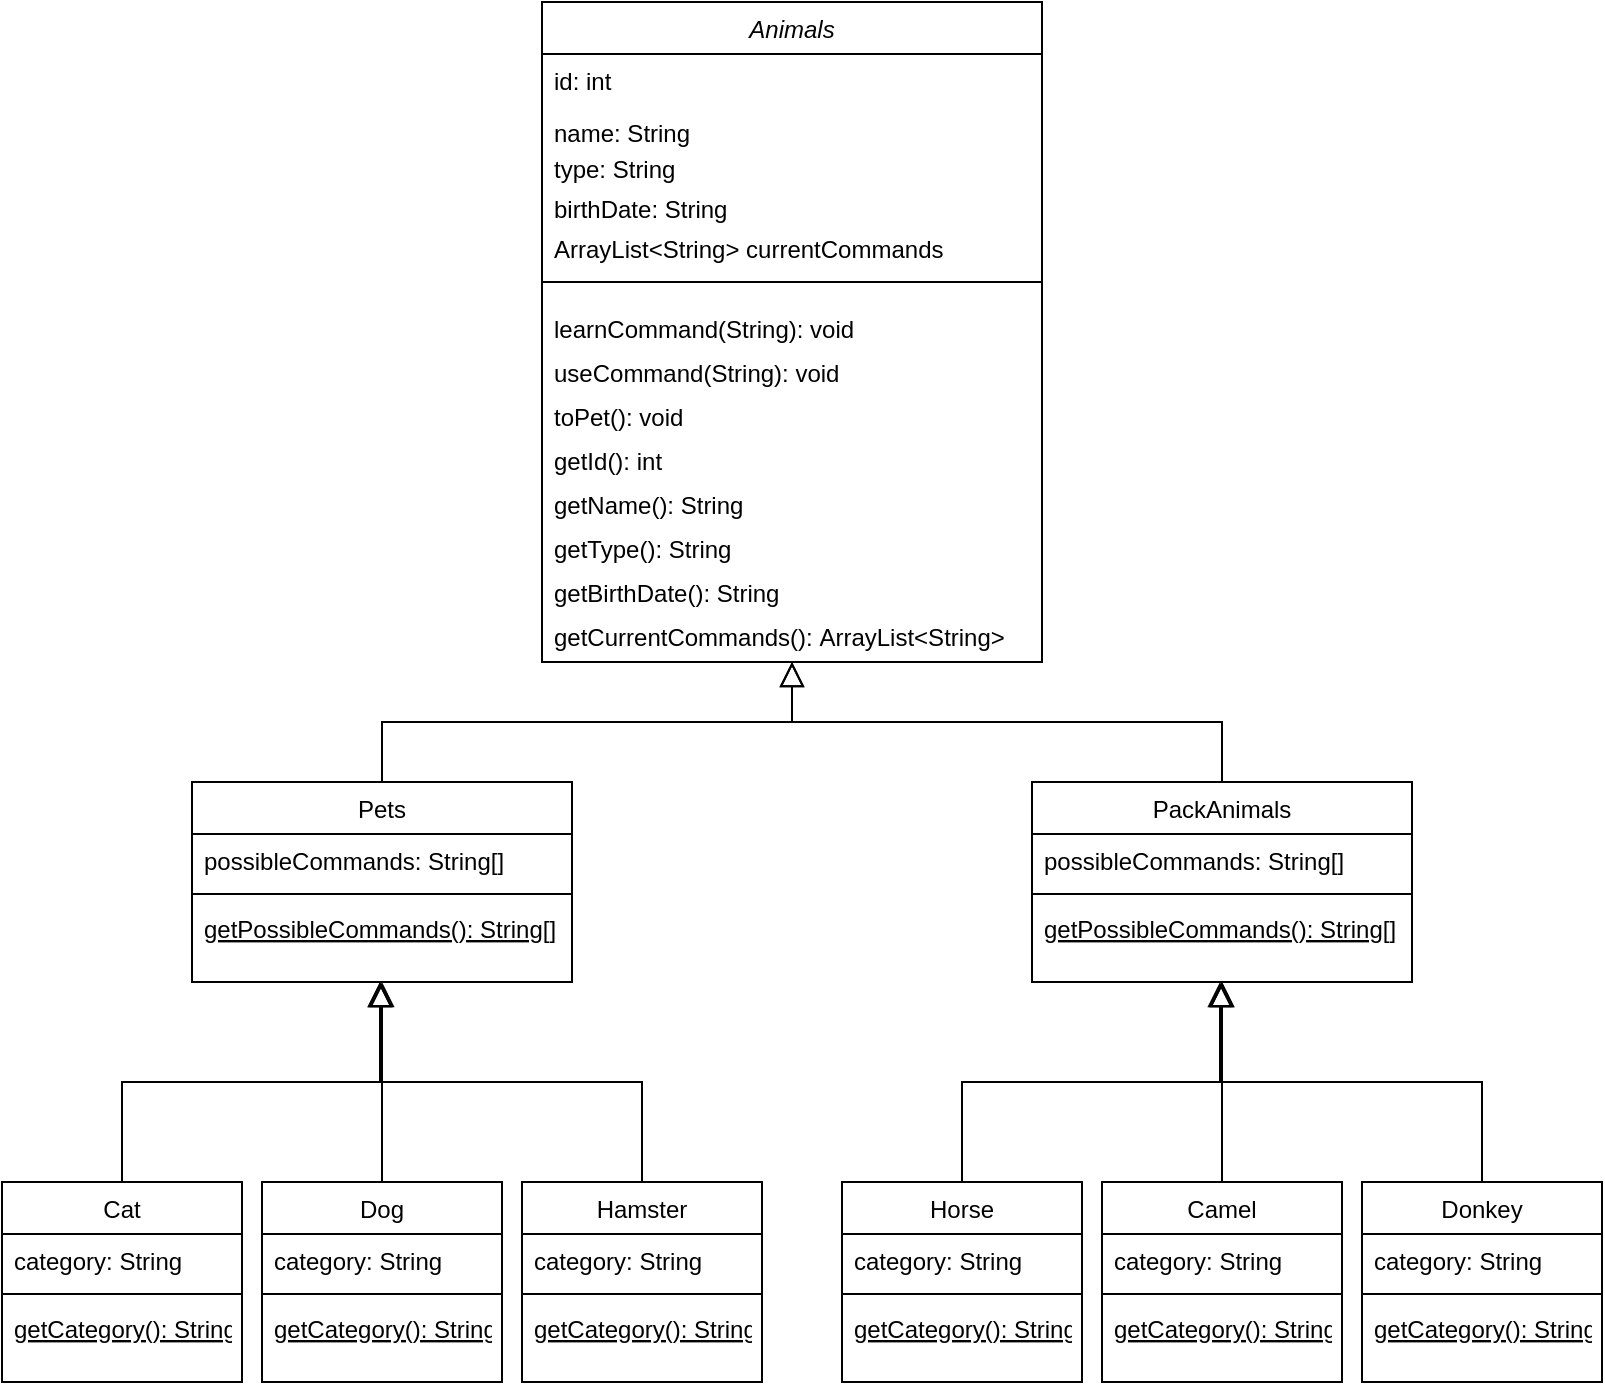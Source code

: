 <mxfile version="22.0.8" type="device">
  <diagram id="C5RBs43oDa-KdzZeNtuy" name="Page-1">
    <mxGraphModel dx="1386" dy="791" grid="1" gridSize="10" guides="1" tooltips="1" connect="1" arrows="1" fold="1" page="1" pageScale="1" pageWidth="827" pageHeight="1169" math="0" shadow="0">
      <root>
        <mxCell id="WIyWlLk6GJQsqaUBKTNV-0" />
        <mxCell id="WIyWlLk6GJQsqaUBKTNV-1" parent="WIyWlLk6GJQsqaUBKTNV-0" />
        <mxCell id="zkfFHV4jXpPFQw0GAbJ--0" value="Animals" style="swimlane;fontStyle=2;align=center;verticalAlign=top;childLayout=stackLayout;horizontal=1;startSize=26;horizontalStack=0;resizeParent=1;resizeLast=0;collapsible=1;marginBottom=0;rounded=0;shadow=0;strokeWidth=1;" parent="WIyWlLk6GJQsqaUBKTNV-1" vertex="1">
          <mxGeometry x="280" y="140" width="250" height="330" as="geometry">
            <mxRectangle x="230" y="140" width="160" height="26" as="alternateBounds" />
          </mxGeometry>
        </mxCell>
        <mxCell id="zkfFHV4jXpPFQw0GAbJ--1" value="id: int" style="text;align=left;verticalAlign=top;spacingLeft=4;spacingRight=4;overflow=hidden;rotatable=0;points=[[0,0.5],[1,0.5]];portConstraint=eastwest;" parent="zkfFHV4jXpPFQw0GAbJ--0" vertex="1">
          <mxGeometry y="26" width="250" height="26" as="geometry" />
        </mxCell>
        <mxCell id="zkfFHV4jXpPFQw0GAbJ--2" value="name: String" style="text;align=left;verticalAlign=top;spacingLeft=4;spacingRight=4;overflow=hidden;rotatable=0;points=[[0,0.5],[1,0.5]];portConstraint=eastwest;rounded=0;shadow=0;html=0;" parent="zkfFHV4jXpPFQw0GAbJ--0" vertex="1">
          <mxGeometry y="52" width="250" height="18" as="geometry" />
        </mxCell>
        <mxCell id="zkfFHV4jXpPFQw0GAbJ--3" value="type: String" style="text;align=left;verticalAlign=top;spacingLeft=4;spacingRight=4;overflow=hidden;rotatable=0;points=[[0,0.5],[1,0.5]];portConstraint=eastwest;rounded=0;shadow=0;html=0;" parent="zkfFHV4jXpPFQw0GAbJ--0" vertex="1">
          <mxGeometry y="70" width="250" height="20" as="geometry" />
        </mxCell>
        <mxCell id="0BoVAX0svBMtGABTC3em-0" value="birthDate: String" style="text;align=left;verticalAlign=top;spacingLeft=4;spacingRight=4;overflow=hidden;rotatable=0;points=[[0,0.5],[1,0.5]];portConstraint=eastwest;rounded=0;shadow=0;html=0;" vertex="1" parent="zkfFHV4jXpPFQw0GAbJ--0">
          <mxGeometry y="90" width="250" height="20" as="geometry" />
        </mxCell>
        <mxCell id="0BoVAX0svBMtGABTC3em-6" value="ArrayList&lt;String&gt; currentCommands" style="text;align=left;verticalAlign=top;spacingLeft=4;spacingRight=4;overflow=hidden;rotatable=0;points=[[0,0.5],[1,0.5]];portConstraint=eastwest;rounded=0;shadow=0;html=0;" vertex="1" parent="zkfFHV4jXpPFQw0GAbJ--0">
          <mxGeometry y="110" width="250" height="20" as="geometry" />
        </mxCell>
        <mxCell id="zkfFHV4jXpPFQw0GAbJ--4" value="" style="line;html=1;strokeWidth=1;align=left;verticalAlign=middle;spacingTop=-1;spacingLeft=3;spacingRight=3;rotatable=0;labelPosition=right;points=[];portConstraint=eastwest;" parent="zkfFHV4jXpPFQw0GAbJ--0" vertex="1">
          <mxGeometry y="130" width="250" height="20" as="geometry" />
        </mxCell>
        <mxCell id="zkfFHV4jXpPFQw0GAbJ--5" value="learnCommand(String): void" style="text;align=left;verticalAlign=top;spacingLeft=4;spacingRight=4;overflow=hidden;rotatable=0;points=[[0,0.5],[1,0.5]];portConstraint=eastwest;" parent="zkfFHV4jXpPFQw0GAbJ--0" vertex="1">
          <mxGeometry y="150" width="250" height="22" as="geometry" />
        </mxCell>
        <mxCell id="0BoVAX0svBMtGABTC3em-1" value="useCommand(String): void" style="text;align=left;verticalAlign=top;spacingLeft=4;spacingRight=4;overflow=hidden;rotatable=0;points=[[0,0.5],[1,0.5]];portConstraint=eastwest;" vertex="1" parent="zkfFHV4jXpPFQw0GAbJ--0">
          <mxGeometry y="172" width="250" height="22" as="geometry" />
        </mxCell>
        <mxCell id="0BoVAX0svBMtGABTC3em-2" value="toPet(): void" style="text;align=left;verticalAlign=top;spacingLeft=4;spacingRight=4;overflow=hidden;rotatable=0;points=[[0,0.5],[1,0.5]];portConstraint=eastwest;" vertex="1" parent="zkfFHV4jXpPFQw0GAbJ--0">
          <mxGeometry y="194" width="250" height="22" as="geometry" />
        </mxCell>
        <mxCell id="0BoVAX0svBMtGABTC3em-3" value="getId(): int" style="text;align=left;verticalAlign=top;spacingLeft=4;spacingRight=4;overflow=hidden;rotatable=0;points=[[0,0.5],[1,0.5]];portConstraint=eastwest;" vertex="1" parent="zkfFHV4jXpPFQw0GAbJ--0">
          <mxGeometry y="216" width="250" height="22" as="geometry" />
        </mxCell>
        <mxCell id="0BoVAX0svBMtGABTC3em-4" value="getName(): String" style="text;align=left;verticalAlign=top;spacingLeft=4;spacingRight=4;overflow=hidden;rotatable=0;points=[[0,0.5],[1,0.5]];portConstraint=eastwest;" vertex="1" parent="zkfFHV4jXpPFQw0GAbJ--0">
          <mxGeometry y="238" width="250" height="22" as="geometry" />
        </mxCell>
        <mxCell id="0BoVAX0svBMtGABTC3em-7" value="getType(): String" style="text;align=left;verticalAlign=top;spacingLeft=4;spacingRight=4;overflow=hidden;rotatable=0;points=[[0,0.5],[1,0.5]];portConstraint=eastwest;" vertex="1" parent="zkfFHV4jXpPFQw0GAbJ--0">
          <mxGeometry y="260" width="250" height="22" as="geometry" />
        </mxCell>
        <mxCell id="0BoVAX0svBMtGABTC3em-8" value="getBirthDate(): String" style="text;align=left;verticalAlign=top;spacingLeft=4;spacingRight=4;overflow=hidden;rotatable=0;points=[[0,0.5],[1,0.5]];portConstraint=eastwest;" vertex="1" parent="zkfFHV4jXpPFQw0GAbJ--0">
          <mxGeometry y="282" width="250" height="22" as="geometry" />
        </mxCell>
        <mxCell id="0BoVAX0svBMtGABTC3em-9" value="getCurrentCommands(): ArrayList&lt;String&gt;" style="text;align=left;verticalAlign=top;spacingLeft=4;spacingRight=4;overflow=hidden;rotatable=0;points=[[0,0.5],[1,0.5]];portConstraint=eastwest;" vertex="1" parent="zkfFHV4jXpPFQw0GAbJ--0">
          <mxGeometry y="304" width="250" height="22" as="geometry" />
        </mxCell>
        <mxCell id="zkfFHV4jXpPFQw0GAbJ--6" value="Pets" style="swimlane;fontStyle=0;align=center;verticalAlign=top;childLayout=stackLayout;horizontal=1;startSize=26;horizontalStack=0;resizeParent=1;resizeLast=0;collapsible=1;marginBottom=0;rounded=0;shadow=0;strokeWidth=1;" parent="WIyWlLk6GJQsqaUBKTNV-1" vertex="1">
          <mxGeometry x="105" y="530" width="190" height="100" as="geometry">
            <mxRectangle x="130" y="380" width="160" height="26" as="alternateBounds" />
          </mxGeometry>
        </mxCell>
        <mxCell id="zkfFHV4jXpPFQw0GAbJ--7" value="possibleCommands: String[]" style="text;align=left;verticalAlign=top;spacingLeft=4;spacingRight=4;overflow=hidden;rotatable=0;points=[[0,0.5],[1,0.5]];portConstraint=eastwest;" parent="zkfFHV4jXpPFQw0GAbJ--6" vertex="1">
          <mxGeometry y="26" width="190" height="26" as="geometry" />
        </mxCell>
        <mxCell id="zkfFHV4jXpPFQw0GAbJ--9" value="" style="line;html=1;strokeWidth=1;align=left;verticalAlign=middle;spacingTop=-1;spacingLeft=3;spacingRight=3;rotatable=0;labelPosition=right;points=[];portConstraint=eastwest;" parent="zkfFHV4jXpPFQw0GAbJ--6" vertex="1">
          <mxGeometry y="52" width="190" height="8" as="geometry" />
        </mxCell>
        <mxCell id="zkfFHV4jXpPFQw0GAbJ--10" value="getPossibleCommands(): String[]" style="text;align=left;verticalAlign=top;spacingLeft=4;spacingRight=4;overflow=hidden;rotatable=0;points=[[0,0.5],[1,0.5]];portConstraint=eastwest;fontStyle=4" parent="zkfFHV4jXpPFQw0GAbJ--6" vertex="1">
          <mxGeometry y="60" width="190" height="26" as="geometry" />
        </mxCell>
        <mxCell id="zkfFHV4jXpPFQw0GAbJ--12" value="" style="endArrow=block;endSize=10;endFill=0;shadow=0;strokeWidth=1;rounded=0;edgeStyle=elbowEdgeStyle;elbow=vertical;" parent="WIyWlLk6GJQsqaUBKTNV-1" source="zkfFHV4jXpPFQw0GAbJ--6" target="zkfFHV4jXpPFQw0GAbJ--0" edge="1">
          <mxGeometry width="160" relative="1" as="geometry">
            <mxPoint x="200" y="333" as="sourcePoint" />
            <mxPoint x="200" y="333" as="targetPoint" />
          </mxGeometry>
        </mxCell>
        <mxCell id="zkfFHV4jXpPFQw0GAbJ--16" value="" style="endArrow=block;endSize=10;endFill=0;shadow=0;strokeWidth=1;rounded=0;edgeStyle=elbowEdgeStyle;elbow=vertical;exitX=0.5;exitY=0;exitDx=0;exitDy=0;" parent="WIyWlLk6GJQsqaUBKTNV-1" source="0BoVAX0svBMtGABTC3em-10" target="zkfFHV4jXpPFQw0GAbJ--0" edge="1">
          <mxGeometry width="160" relative="1" as="geometry">
            <mxPoint x="580" y="530" as="sourcePoint" />
            <mxPoint x="310" y="401" as="targetPoint" />
          </mxGeometry>
        </mxCell>
        <mxCell id="0BoVAX0svBMtGABTC3em-10" value="PackAnimals" style="swimlane;fontStyle=0;align=center;verticalAlign=top;childLayout=stackLayout;horizontal=1;startSize=26;horizontalStack=0;resizeParent=1;resizeLast=0;collapsible=1;marginBottom=0;rounded=0;shadow=0;strokeWidth=1;" vertex="1" parent="WIyWlLk6GJQsqaUBKTNV-1">
          <mxGeometry x="525" y="530" width="190" height="100" as="geometry">
            <mxRectangle x="130" y="380" width="160" height="26" as="alternateBounds" />
          </mxGeometry>
        </mxCell>
        <mxCell id="0BoVAX0svBMtGABTC3em-11" value="possibleCommands: String[]" style="text;align=left;verticalAlign=top;spacingLeft=4;spacingRight=4;overflow=hidden;rotatable=0;points=[[0,0.5],[1,0.5]];portConstraint=eastwest;" vertex="1" parent="0BoVAX0svBMtGABTC3em-10">
          <mxGeometry y="26" width="190" height="26" as="geometry" />
        </mxCell>
        <mxCell id="0BoVAX0svBMtGABTC3em-12" value="" style="line;html=1;strokeWidth=1;align=left;verticalAlign=middle;spacingTop=-1;spacingLeft=3;spacingRight=3;rotatable=0;labelPosition=right;points=[];portConstraint=eastwest;" vertex="1" parent="0BoVAX0svBMtGABTC3em-10">
          <mxGeometry y="52" width="190" height="8" as="geometry" />
        </mxCell>
        <mxCell id="0BoVAX0svBMtGABTC3em-13" value="getPossibleCommands(): String[]" style="text;align=left;verticalAlign=top;spacingLeft=4;spacingRight=4;overflow=hidden;rotatable=0;points=[[0,0.5],[1,0.5]];portConstraint=eastwest;fontStyle=4" vertex="1" parent="0BoVAX0svBMtGABTC3em-10">
          <mxGeometry y="60" width="190" height="26" as="geometry" />
        </mxCell>
        <mxCell id="0BoVAX0svBMtGABTC3em-14" value="" style="endArrow=block;endSize=10;endFill=0;shadow=0;strokeWidth=1;rounded=0;edgeStyle=elbowEdgeStyle;elbow=vertical;entryX=0.5;entryY=1;entryDx=0;entryDy=0;exitX=0.5;exitY=0;exitDx=0;exitDy=0;" edge="1" parent="WIyWlLk6GJQsqaUBKTNV-1" source="0BoVAX0svBMtGABTC3em-20" target="zkfFHV4jXpPFQw0GAbJ--6">
          <mxGeometry width="160" relative="1" as="geometry">
            <mxPoint x="240" y="670" as="sourcePoint" />
            <mxPoint x="239" y="630" as="targetPoint" />
            <Array as="points">
              <mxPoint x="180" y="670" />
            </Array>
          </mxGeometry>
        </mxCell>
        <mxCell id="0BoVAX0svBMtGABTC3em-15" value="" style="endArrow=block;endSize=10;endFill=0;shadow=0;strokeWidth=1;rounded=0;edgeStyle=elbowEdgeStyle;elbow=vertical;exitX=0.5;exitY=0;exitDx=0;exitDy=0;" edge="1" parent="WIyWlLk6GJQsqaUBKTNV-1" source="0BoVAX0svBMtGABTC3em-32">
          <mxGeometry width="160" relative="1" as="geometry">
            <mxPoint x="621" y="670" as="sourcePoint" />
            <mxPoint x="620" y="630" as="targetPoint" />
            <Array as="points">
              <mxPoint x="561" y="670" />
            </Array>
          </mxGeometry>
        </mxCell>
        <mxCell id="0BoVAX0svBMtGABTC3em-16" value="Cat" style="swimlane;fontStyle=0;align=center;verticalAlign=top;childLayout=stackLayout;horizontal=1;startSize=26;horizontalStack=0;resizeParent=1;resizeLast=0;collapsible=1;marginBottom=0;rounded=0;shadow=0;strokeWidth=1;" vertex="1" parent="WIyWlLk6GJQsqaUBKTNV-1">
          <mxGeometry x="10" y="730" width="120" height="100" as="geometry">
            <mxRectangle x="130" y="380" width="160" height="26" as="alternateBounds" />
          </mxGeometry>
        </mxCell>
        <mxCell id="0BoVAX0svBMtGABTC3em-17" value="category: String" style="text;align=left;verticalAlign=top;spacingLeft=4;spacingRight=4;overflow=hidden;rotatable=0;points=[[0,0.5],[1,0.5]];portConstraint=eastwest;" vertex="1" parent="0BoVAX0svBMtGABTC3em-16">
          <mxGeometry y="26" width="120" height="26" as="geometry" />
        </mxCell>
        <mxCell id="0BoVAX0svBMtGABTC3em-18" value="" style="line;html=1;strokeWidth=1;align=left;verticalAlign=middle;spacingTop=-1;spacingLeft=3;spacingRight=3;rotatable=0;labelPosition=right;points=[];portConstraint=eastwest;" vertex="1" parent="0BoVAX0svBMtGABTC3em-16">
          <mxGeometry y="52" width="120" height="8" as="geometry" />
        </mxCell>
        <mxCell id="0BoVAX0svBMtGABTC3em-19" value="getCategory(): String" style="text;align=left;verticalAlign=top;spacingLeft=4;spacingRight=4;overflow=hidden;rotatable=0;points=[[0,0.5],[1,0.5]];portConstraint=eastwest;fontStyle=4" vertex="1" parent="0BoVAX0svBMtGABTC3em-16">
          <mxGeometry y="60" width="120" height="26" as="geometry" />
        </mxCell>
        <mxCell id="0BoVAX0svBMtGABTC3em-20" value="Dog" style="swimlane;fontStyle=0;align=center;verticalAlign=top;childLayout=stackLayout;horizontal=1;startSize=26;horizontalStack=0;resizeParent=1;resizeLast=0;collapsible=1;marginBottom=0;rounded=0;shadow=0;strokeWidth=1;" vertex="1" parent="WIyWlLk6GJQsqaUBKTNV-1">
          <mxGeometry x="140" y="730" width="120" height="100" as="geometry">
            <mxRectangle x="130" y="380" width="160" height="26" as="alternateBounds" />
          </mxGeometry>
        </mxCell>
        <mxCell id="0BoVAX0svBMtGABTC3em-21" value="category: String" style="text;align=left;verticalAlign=top;spacingLeft=4;spacingRight=4;overflow=hidden;rotatable=0;points=[[0,0.5],[1,0.5]];portConstraint=eastwest;" vertex="1" parent="0BoVAX0svBMtGABTC3em-20">
          <mxGeometry y="26" width="120" height="26" as="geometry" />
        </mxCell>
        <mxCell id="0BoVAX0svBMtGABTC3em-22" value="" style="line;html=1;strokeWidth=1;align=left;verticalAlign=middle;spacingTop=-1;spacingLeft=3;spacingRight=3;rotatable=0;labelPosition=right;points=[];portConstraint=eastwest;" vertex="1" parent="0BoVAX0svBMtGABTC3em-20">
          <mxGeometry y="52" width="120" height="8" as="geometry" />
        </mxCell>
        <mxCell id="0BoVAX0svBMtGABTC3em-23" value="getCategory(): String" style="text;align=left;verticalAlign=top;spacingLeft=4;spacingRight=4;overflow=hidden;rotatable=0;points=[[0,0.5],[1,0.5]];portConstraint=eastwest;fontStyle=4" vertex="1" parent="0BoVAX0svBMtGABTC3em-20">
          <mxGeometry y="60" width="120" height="26" as="geometry" />
        </mxCell>
        <mxCell id="0BoVAX0svBMtGABTC3em-24" value="Hamster" style="swimlane;fontStyle=0;align=center;verticalAlign=top;childLayout=stackLayout;horizontal=1;startSize=26;horizontalStack=0;resizeParent=1;resizeLast=0;collapsible=1;marginBottom=0;rounded=0;shadow=0;strokeWidth=1;" vertex="1" parent="WIyWlLk6GJQsqaUBKTNV-1">
          <mxGeometry x="270" y="730" width="120" height="100" as="geometry">
            <mxRectangle x="130" y="380" width="160" height="26" as="alternateBounds" />
          </mxGeometry>
        </mxCell>
        <mxCell id="0BoVAX0svBMtGABTC3em-25" value="category: String" style="text;align=left;verticalAlign=top;spacingLeft=4;spacingRight=4;overflow=hidden;rotatable=0;points=[[0,0.5],[1,0.5]];portConstraint=eastwest;" vertex="1" parent="0BoVAX0svBMtGABTC3em-24">
          <mxGeometry y="26" width="120" height="26" as="geometry" />
        </mxCell>
        <mxCell id="0BoVAX0svBMtGABTC3em-26" value="" style="line;html=1;strokeWidth=1;align=left;verticalAlign=middle;spacingTop=-1;spacingLeft=3;spacingRight=3;rotatable=0;labelPosition=right;points=[];portConstraint=eastwest;" vertex="1" parent="0BoVAX0svBMtGABTC3em-24">
          <mxGeometry y="52" width="120" height="8" as="geometry" />
        </mxCell>
        <mxCell id="0BoVAX0svBMtGABTC3em-27" value="getCategory(): String" style="text;align=left;verticalAlign=top;spacingLeft=4;spacingRight=4;overflow=hidden;rotatable=0;points=[[0,0.5],[1,0.5]];portConstraint=eastwest;fontStyle=4" vertex="1" parent="0BoVAX0svBMtGABTC3em-24">
          <mxGeometry y="60" width="120" height="26" as="geometry" />
        </mxCell>
        <mxCell id="0BoVAX0svBMtGABTC3em-28" value="Horse" style="swimlane;fontStyle=0;align=center;verticalAlign=top;childLayout=stackLayout;horizontal=1;startSize=26;horizontalStack=0;resizeParent=1;resizeLast=0;collapsible=1;marginBottom=0;rounded=0;shadow=0;strokeWidth=1;" vertex="1" parent="WIyWlLk6GJQsqaUBKTNV-1">
          <mxGeometry x="430" y="730" width="120" height="100" as="geometry">
            <mxRectangle x="130" y="380" width="160" height="26" as="alternateBounds" />
          </mxGeometry>
        </mxCell>
        <mxCell id="0BoVAX0svBMtGABTC3em-29" value="category: String" style="text;align=left;verticalAlign=top;spacingLeft=4;spacingRight=4;overflow=hidden;rotatable=0;points=[[0,0.5],[1,0.5]];portConstraint=eastwest;" vertex="1" parent="0BoVAX0svBMtGABTC3em-28">
          <mxGeometry y="26" width="120" height="26" as="geometry" />
        </mxCell>
        <mxCell id="0BoVAX0svBMtGABTC3em-30" value="" style="line;html=1;strokeWidth=1;align=left;verticalAlign=middle;spacingTop=-1;spacingLeft=3;spacingRight=3;rotatable=0;labelPosition=right;points=[];portConstraint=eastwest;" vertex="1" parent="0BoVAX0svBMtGABTC3em-28">
          <mxGeometry y="52" width="120" height="8" as="geometry" />
        </mxCell>
        <mxCell id="0BoVAX0svBMtGABTC3em-31" value="getCategory(): String" style="text;align=left;verticalAlign=top;spacingLeft=4;spacingRight=4;overflow=hidden;rotatable=0;points=[[0,0.5],[1,0.5]];portConstraint=eastwest;fontStyle=4" vertex="1" parent="0BoVAX0svBMtGABTC3em-28">
          <mxGeometry y="60" width="120" height="26" as="geometry" />
        </mxCell>
        <mxCell id="0BoVAX0svBMtGABTC3em-32" value="Camel" style="swimlane;fontStyle=0;align=center;verticalAlign=top;childLayout=stackLayout;horizontal=1;startSize=26;horizontalStack=0;resizeParent=1;resizeLast=0;collapsible=1;marginBottom=0;rounded=0;shadow=0;strokeWidth=1;" vertex="1" parent="WIyWlLk6GJQsqaUBKTNV-1">
          <mxGeometry x="560" y="730" width="120" height="100" as="geometry">
            <mxRectangle x="130" y="380" width="160" height="26" as="alternateBounds" />
          </mxGeometry>
        </mxCell>
        <mxCell id="0BoVAX0svBMtGABTC3em-33" value="category: String" style="text;align=left;verticalAlign=top;spacingLeft=4;spacingRight=4;overflow=hidden;rotatable=0;points=[[0,0.5],[1,0.5]];portConstraint=eastwest;" vertex="1" parent="0BoVAX0svBMtGABTC3em-32">
          <mxGeometry y="26" width="120" height="26" as="geometry" />
        </mxCell>
        <mxCell id="0BoVAX0svBMtGABTC3em-34" value="" style="line;html=1;strokeWidth=1;align=left;verticalAlign=middle;spacingTop=-1;spacingLeft=3;spacingRight=3;rotatable=0;labelPosition=right;points=[];portConstraint=eastwest;" vertex="1" parent="0BoVAX0svBMtGABTC3em-32">
          <mxGeometry y="52" width="120" height="8" as="geometry" />
        </mxCell>
        <mxCell id="0BoVAX0svBMtGABTC3em-35" value="getCategory(): String" style="text;align=left;verticalAlign=top;spacingLeft=4;spacingRight=4;overflow=hidden;rotatable=0;points=[[0,0.5],[1,0.5]];portConstraint=eastwest;fontStyle=4" vertex="1" parent="0BoVAX0svBMtGABTC3em-32">
          <mxGeometry y="60" width="120" height="26" as="geometry" />
        </mxCell>
        <mxCell id="0BoVAX0svBMtGABTC3em-36" value="Donkey" style="swimlane;fontStyle=0;align=center;verticalAlign=top;childLayout=stackLayout;horizontal=1;startSize=26;horizontalStack=0;resizeParent=1;resizeLast=0;collapsible=1;marginBottom=0;rounded=0;shadow=0;strokeWidth=1;" vertex="1" parent="WIyWlLk6GJQsqaUBKTNV-1">
          <mxGeometry x="690" y="730" width="120" height="100" as="geometry">
            <mxRectangle x="130" y="380" width="160" height="26" as="alternateBounds" />
          </mxGeometry>
        </mxCell>
        <mxCell id="0BoVAX0svBMtGABTC3em-37" value="category: String" style="text;align=left;verticalAlign=top;spacingLeft=4;spacingRight=4;overflow=hidden;rotatable=0;points=[[0,0.5],[1,0.5]];portConstraint=eastwest;" vertex="1" parent="0BoVAX0svBMtGABTC3em-36">
          <mxGeometry y="26" width="120" height="26" as="geometry" />
        </mxCell>
        <mxCell id="0BoVAX0svBMtGABTC3em-38" value="" style="line;html=1;strokeWidth=1;align=left;verticalAlign=middle;spacingTop=-1;spacingLeft=3;spacingRight=3;rotatable=0;labelPosition=right;points=[];portConstraint=eastwest;" vertex="1" parent="0BoVAX0svBMtGABTC3em-36">
          <mxGeometry y="52" width="120" height="8" as="geometry" />
        </mxCell>
        <mxCell id="0BoVAX0svBMtGABTC3em-39" value="getCategory(): String" style="text;align=left;verticalAlign=top;spacingLeft=4;spacingRight=4;overflow=hidden;rotatable=0;points=[[0,0.5],[1,0.5]];portConstraint=eastwest;fontStyle=4" vertex="1" parent="0BoVAX0svBMtGABTC3em-36">
          <mxGeometry y="60" width="120" height="26" as="geometry" />
        </mxCell>
        <mxCell id="0BoVAX0svBMtGABTC3em-42" value="" style="endArrow=block;endSize=10;endFill=0;shadow=0;strokeWidth=1;rounded=0;edgeStyle=elbowEdgeStyle;elbow=vertical;exitX=0.5;exitY=0;exitDx=0;exitDy=0;" edge="1" parent="WIyWlLk6GJQsqaUBKTNV-1" source="0BoVAX0svBMtGABTC3em-28">
          <mxGeometry width="160" relative="1" as="geometry">
            <mxPoint x="490" y="720" as="sourcePoint" />
            <mxPoint x="619" y="630" as="targetPoint" />
          </mxGeometry>
        </mxCell>
        <mxCell id="0BoVAX0svBMtGABTC3em-43" value="" style="endArrow=block;endSize=10;endFill=0;shadow=0;strokeWidth=1;rounded=0;edgeStyle=elbowEdgeStyle;elbow=vertical;exitX=0.5;exitY=0;exitDx=0;exitDy=0;" edge="1" parent="WIyWlLk6GJQsqaUBKTNV-1" source="0BoVAX0svBMtGABTC3em-36">
          <mxGeometry width="160" relative="1" as="geometry">
            <mxPoint x="750" y="720" as="sourcePoint" />
            <mxPoint x="620" y="630" as="targetPoint" />
            <Array as="points">
              <mxPoint x="690" y="680" />
            </Array>
          </mxGeometry>
        </mxCell>
        <mxCell id="0BoVAX0svBMtGABTC3em-44" value="" style="endArrow=block;endSize=10;endFill=0;shadow=0;strokeWidth=1;rounded=0;edgeStyle=elbowEdgeStyle;elbow=vertical;exitX=0.5;exitY=0;exitDx=0;exitDy=0;" edge="1" parent="WIyWlLk6GJQsqaUBKTNV-1" source="0BoVAX0svBMtGABTC3em-24">
          <mxGeometry width="160" relative="1" as="geometry">
            <mxPoint x="414" y="690" as="sourcePoint" />
            <mxPoint x="199" y="630" as="targetPoint" />
            <Array as="points">
              <mxPoint x="310" y="680" />
            </Array>
          </mxGeometry>
        </mxCell>
        <mxCell id="0BoVAX0svBMtGABTC3em-45" value="" style="endArrow=block;endSize=10;endFill=0;shadow=0;strokeWidth=1;rounded=0;edgeStyle=elbowEdgeStyle;elbow=vertical;exitX=0.5;exitY=0;exitDx=0;exitDy=0;" edge="1" parent="WIyWlLk6GJQsqaUBKTNV-1" source="0BoVAX0svBMtGABTC3em-16">
          <mxGeometry width="160" relative="1" as="geometry">
            <mxPoint x="414" y="690" as="sourcePoint" />
            <mxPoint x="199" y="630" as="targetPoint" />
          </mxGeometry>
        </mxCell>
      </root>
    </mxGraphModel>
  </diagram>
</mxfile>
